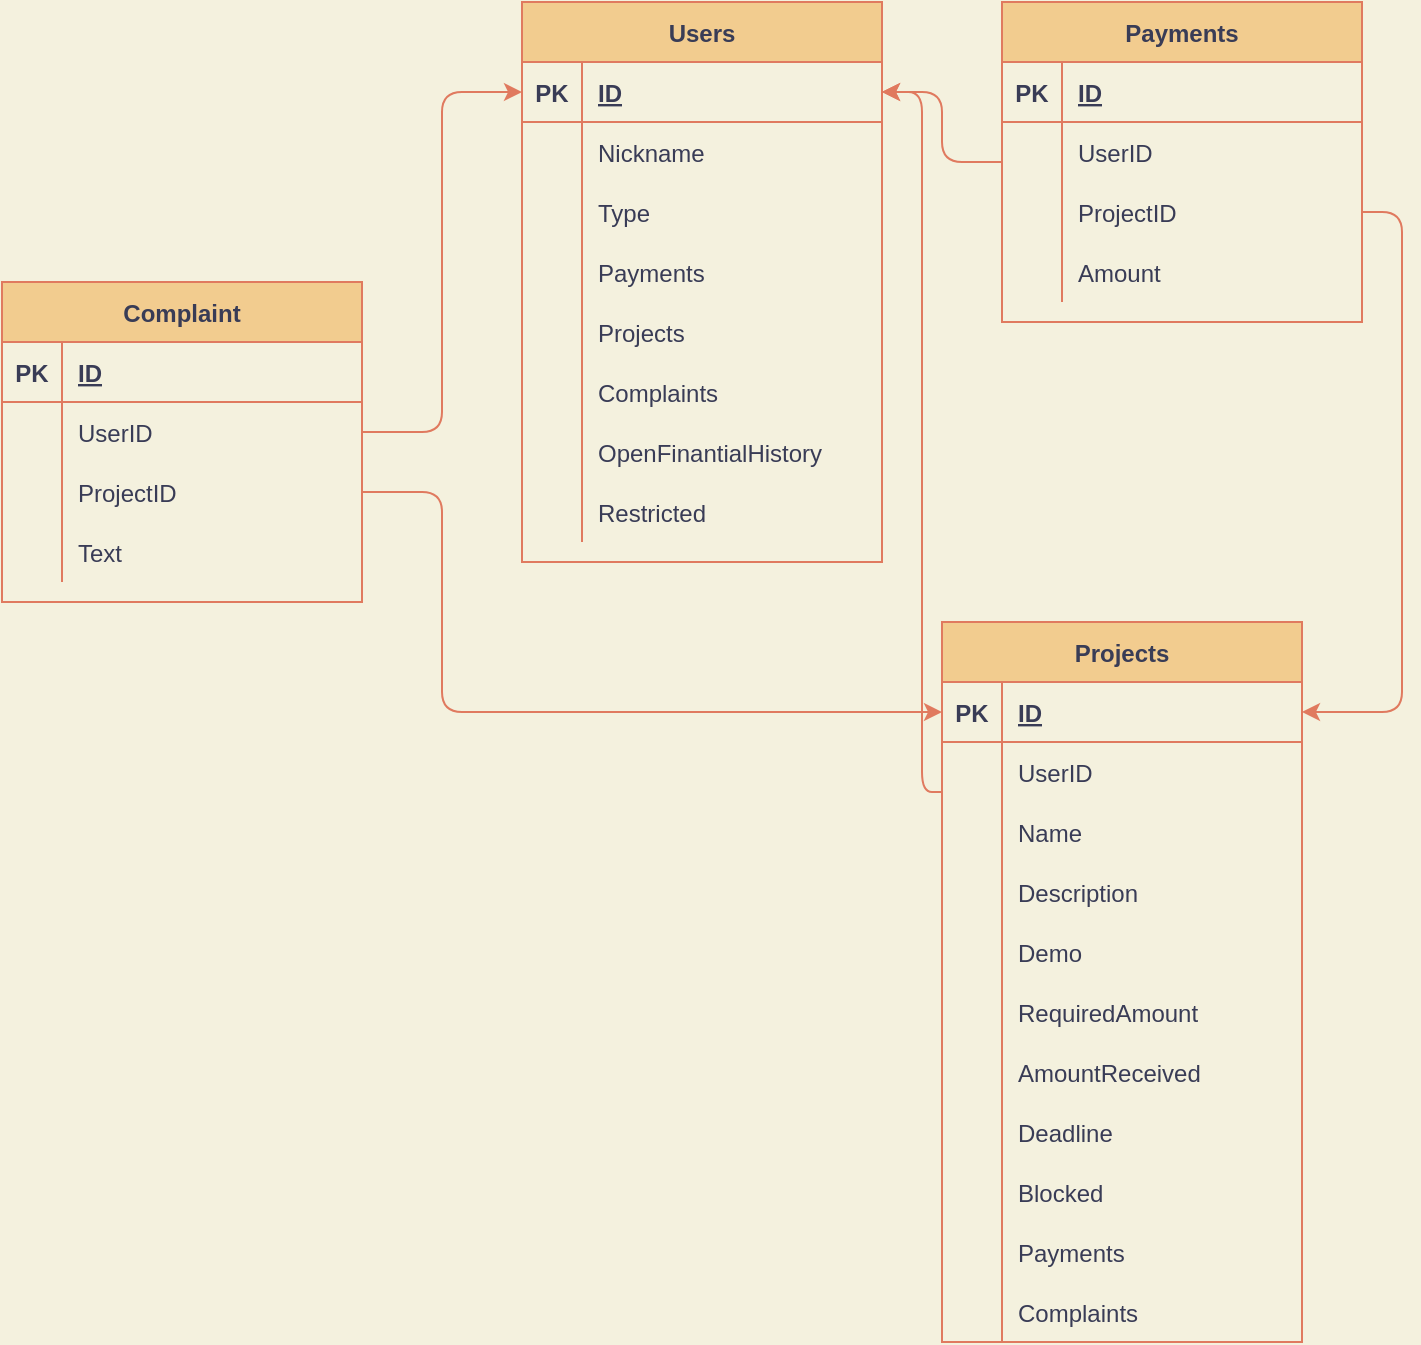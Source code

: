 <mxfile version="15.4.0" type="device"><diagram id="lL2KecHEoqLXDaEP8oUl" name="Страница 1"><mxGraphModel dx="852" dy="494" grid="1" gridSize="10" guides="1" tooltips="1" connect="1" arrows="1" fold="1" page="1" pageScale="1" pageWidth="1000" pageHeight="800" background="#F4F1DE" math="0" shadow="0"><root><mxCell id="0"/><mxCell id="1" parent="0"/><mxCell id="gk1wdXyeC8ZPCCCsD1zB-1" value="Users" style="shape=table;startSize=30;container=1;collapsible=1;childLayout=tableLayout;fixedRows=1;rowLines=0;fontStyle=1;align=center;resizeLast=1;fillColor=#F2CC8F;strokeColor=#E07A5F;fontColor=#393C56;" parent="1" vertex="1"><mxGeometry x="290" y="10" width="180" height="280" as="geometry"/></mxCell><mxCell id="gk1wdXyeC8ZPCCCsD1zB-2" value="" style="shape=partialRectangle;collapsible=0;dropTarget=0;pointerEvents=0;fillColor=none;top=0;left=0;bottom=1;right=0;points=[[0,0.5],[1,0.5]];portConstraint=eastwest;strokeColor=#E07A5F;fontColor=#393C56;" parent="gk1wdXyeC8ZPCCCsD1zB-1" vertex="1"><mxGeometry y="30" width="180" height="30" as="geometry"/></mxCell><mxCell id="gk1wdXyeC8ZPCCCsD1zB-3" value="PK" style="shape=partialRectangle;connectable=0;fillColor=none;top=0;left=0;bottom=0;right=0;fontStyle=1;overflow=hidden;strokeColor=#E07A5F;fontColor=#393C56;" parent="gk1wdXyeC8ZPCCCsD1zB-2" vertex="1"><mxGeometry width="30" height="30" as="geometry"><mxRectangle width="30" height="30" as="alternateBounds"/></mxGeometry></mxCell><mxCell id="gk1wdXyeC8ZPCCCsD1zB-4" value="ID" style="shape=partialRectangle;connectable=0;fillColor=none;top=0;left=0;bottom=0;right=0;align=left;spacingLeft=6;fontStyle=5;overflow=hidden;strokeColor=#E07A5F;fontColor=#393C56;" parent="gk1wdXyeC8ZPCCCsD1zB-2" vertex="1"><mxGeometry x="30" width="150" height="30" as="geometry"><mxRectangle width="150" height="30" as="alternateBounds"/></mxGeometry></mxCell><mxCell id="gk1wdXyeC8ZPCCCsD1zB-5" value="" style="shape=partialRectangle;collapsible=0;dropTarget=0;pointerEvents=0;fillColor=none;top=0;left=0;bottom=0;right=0;points=[[0,0.5],[1,0.5]];portConstraint=eastwest;strokeColor=#E07A5F;fontColor=#393C56;" parent="gk1wdXyeC8ZPCCCsD1zB-1" vertex="1"><mxGeometry y="60" width="180" height="30" as="geometry"/></mxCell><mxCell id="gk1wdXyeC8ZPCCCsD1zB-6" value="" style="shape=partialRectangle;connectable=0;fillColor=none;top=0;left=0;bottom=0;right=0;editable=1;overflow=hidden;strokeColor=#E07A5F;fontColor=#393C56;" parent="gk1wdXyeC8ZPCCCsD1zB-5" vertex="1"><mxGeometry width="30" height="30" as="geometry"><mxRectangle width="30" height="30" as="alternateBounds"/></mxGeometry></mxCell><mxCell id="gk1wdXyeC8ZPCCCsD1zB-7" value="Nickname" style="shape=partialRectangle;connectable=0;fillColor=none;top=0;left=0;bottom=0;right=0;align=left;spacingLeft=6;overflow=hidden;strokeColor=#E07A5F;fontColor=#393C56;" parent="gk1wdXyeC8ZPCCCsD1zB-5" vertex="1"><mxGeometry x="30" width="150" height="30" as="geometry"><mxRectangle width="150" height="30" as="alternateBounds"/></mxGeometry></mxCell><mxCell id="gk1wdXyeC8ZPCCCsD1zB-17" value="" style="shape=partialRectangle;collapsible=0;dropTarget=0;pointerEvents=0;fillColor=none;top=0;left=0;bottom=0;right=0;points=[[0,0.5],[1,0.5]];portConstraint=eastwest;strokeColor=#E07A5F;fontColor=#393C56;" parent="gk1wdXyeC8ZPCCCsD1zB-1" vertex="1"><mxGeometry y="90" width="180" height="30" as="geometry"/></mxCell><mxCell id="gk1wdXyeC8ZPCCCsD1zB-18" value="" style="shape=partialRectangle;connectable=0;fillColor=none;top=0;left=0;bottom=0;right=0;editable=1;overflow=hidden;strokeColor=#E07A5F;fontColor=#393C56;" parent="gk1wdXyeC8ZPCCCsD1zB-17" vertex="1"><mxGeometry width="30" height="30" as="geometry"><mxRectangle width="30" height="30" as="alternateBounds"/></mxGeometry></mxCell><mxCell id="gk1wdXyeC8ZPCCCsD1zB-19" value="Type" style="shape=partialRectangle;connectable=0;fillColor=none;top=0;left=0;bottom=0;right=0;align=left;spacingLeft=6;overflow=hidden;strokeColor=#E07A5F;fontColor=#393C56;" parent="gk1wdXyeC8ZPCCCsD1zB-17" vertex="1"><mxGeometry x="30" width="150" height="30" as="geometry"><mxRectangle width="150" height="30" as="alternateBounds"/></mxGeometry></mxCell><mxCell id="gk1wdXyeC8ZPCCCsD1zB-20" value="" style="shape=partialRectangle;collapsible=0;dropTarget=0;pointerEvents=0;fillColor=none;top=0;left=0;bottom=0;right=0;points=[[0,0.5],[1,0.5]];portConstraint=eastwest;strokeColor=#E07A5F;fontColor=#393C56;" parent="gk1wdXyeC8ZPCCCsD1zB-1" vertex="1"><mxGeometry y="120" width="180" height="30" as="geometry"/></mxCell><mxCell id="gk1wdXyeC8ZPCCCsD1zB-21" value="" style="shape=partialRectangle;connectable=0;fillColor=none;top=0;left=0;bottom=0;right=0;editable=1;overflow=hidden;strokeColor=#E07A5F;fontColor=#393C56;" parent="gk1wdXyeC8ZPCCCsD1zB-20" vertex="1"><mxGeometry width="30" height="30" as="geometry"><mxRectangle width="30" height="30" as="alternateBounds"/></mxGeometry></mxCell><mxCell id="gk1wdXyeC8ZPCCCsD1zB-22" value="Payments" style="shape=partialRectangle;connectable=0;fillColor=none;top=0;left=0;bottom=0;right=0;align=left;spacingLeft=6;overflow=hidden;strokeColor=#E07A5F;fontColor=#393C56;" parent="gk1wdXyeC8ZPCCCsD1zB-20" vertex="1"><mxGeometry x="30" width="150" height="30" as="geometry"><mxRectangle width="150" height="30" as="alternateBounds"/></mxGeometry></mxCell><mxCell id="gk1wdXyeC8ZPCCCsD1zB-23" value="" style="shape=partialRectangle;collapsible=0;dropTarget=0;pointerEvents=0;fillColor=none;top=0;left=0;bottom=0;right=0;points=[[0,0.5],[1,0.5]];portConstraint=eastwest;strokeColor=#E07A5F;fontColor=#393C56;" parent="gk1wdXyeC8ZPCCCsD1zB-1" vertex="1"><mxGeometry y="150" width="180" height="30" as="geometry"/></mxCell><mxCell id="gk1wdXyeC8ZPCCCsD1zB-24" value="" style="shape=partialRectangle;connectable=0;fillColor=none;top=0;left=0;bottom=0;right=0;editable=1;overflow=hidden;strokeColor=#E07A5F;fontColor=#393C56;" parent="gk1wdXyeC8ZPCCCsD1zB-23" vertex="1"><mxGeometry width="30" height="30" as="geometry"><mxRectangle width="30" height="30" as="alternateBounds"/></mxGeometry></mxCell><mxCell id="gk1wdXyeC8ZPCCCsD1zB-25" value="Projects" style="shape=partialRectangle;connectable=0;fillColor=none;top=0;left=0;bottom=0;right=0;align=left;spacingLeft=6;overflow=hidden;strokeColor=#E07A5F;fontColor=#393C56;" parent="gk1wdXyeC8ZPCCCsD1zB-23" vertex="1"><mxGeometry x="30" width="150" height="30" as="geometry"><mxRectangle width="150" height="30" as="alternateBounds"/></mxGeometry></mxCell><mxCell id="OUejm_RmadkvLGZbNN4_-1" value="" style="shape=partialRectangle;collapsible=0;dropTarget=0;pointerEvents=0;fillColor=none;top=0;left=0;bottom=0;right=0;points=[[0,0.5],[1,0.5]];portConstraint=eastwest;strokeColor=#E07A5F;fontColor=#393C56;" parent="gk1wdXyeC8ZPCCCsD1zB-1" vertex="1"><mxGeometry y="180" width="180" height="30" as="geometry"/></mxCell><mxCell id="OUejm_RmadkvLGZbNN4_-2" value="" style="shape=partialRectangle;connectable=0;fillColor=none;top=0;left=0;bottom=0;right=0;editable=1;overflow=hidden;strokeColor=#E07A5F;fontColor=#393C56;" parent="OUejm_RmadkvLGZbNN4_-1" vertex="1"><mxGeometry width="30" height="30" as="geometry"><mxRectangle width="30" height="30" as="alternateBounds"/></mxGeometry></mxCell><mxCell id="OUejm_RmadkvLGZbNN4_-3" value="Complaints" style="shape=partialRectangle;connectable=0;fillColor=none;top=0;left=0;bottom=0;right=0;align=left;spacingLeft=6;overflow=hidden;strokeColor=#E07A5F;fontColor=#393C56;" parent="OUejm_RmadkvLGZbNN4_-1" vertex="1"><mxGeometry x="30" width="150" height="30" as="geometry"><mxRectangle width="150" height="30" as="alternateBounds"/></mxGeometry></mxCell><mxCell id="gk1wdXyeC8ZPCCCsD1zB-26" value="" style="shape=partialRectangle;collapsible=0;dropTarget=0;pointerEvents=0;fillColor=none;top=0;left=0;bottom=0;right=0;points=[[0,0.5],[1,0.5]];portConstraint=eastwest;strokeColor=#E07A5F;fontColor=#393C56;" parent="gk1wdXyeC8ZPCCCsD1zB-1" vertex="1"><mxGeometry y="210" width="180" height="30" as="geometry"/></mxCell><mxCell id="gk1wdXyeC8ZPCCCsD1zB-27" value="" style="shape=partialRectangle;connectable=0;fillColor=none;top=0;left=0;bottom=0;right=0;editable=1;overflow=hidden;strokeColor=#E07A5F;fontColor=#393C56;" parent="gk1wdXyeC8ZPCCCsD1zB-26" vertex="1"><mxGeometry width="30" height="30" as="geometry"><mxRectangle width="30" height="30" as="alternateBounds"/></mxGeometry></mxCell><mxCell id="gk1wdXyeC8ZPCCCsD1zB-28" value="OpenFinantialHistory" style="shape=partialRectangle;connectable=0;fillColor=none;top=0;left=0;bottom=0;right=0;align=left;spacingLeft=6;overflow=hidden;strokeColor=#E07A5F;fontColor=#393C56;" parent="gk1wdXyeC8ZPCCCsD1zB-26" vertex="1"><mxGeometry x="30" width="150" height="30" as="geometry"><mxRectangle width="150" height="30" as="alternateBounds"/></mxGeometry></mxCell><mxCell id="gk1wdXyeC8ZPCCCsD1zB-134" value="" style="shape=partialRectangle;collapsible=0;dropTarget=0;pointerEvents=0;fillColor=none;top=0;left=0;bottom=0;right=0;points=[[0,0.5],[1,0.5]];portConstraint=eastwest;strokeColor=#E07A5F;fontColor=#393C56;" parent="gk1wdXyeC8ZPCCCsD1zB-1" vertex="1"><mxGeometry y="240" width="180" height="30" as="geometry"/></mxCell><mxCell id="gk1wdXyeC8ZPCCCsD1zB-135" value="" style="shape=partialRectangle;connectable=0;fillColor=none;top=0;left=0;bottom=0;right=0;editable=1;overflow=hidden;strokeColor=#E07A5F;fontColor=#393C56;" parent="gk1wdXyeC8ZPCCCsD1zB-134" vertex="1"><mxGeometry width="30" height="30" as="geometry"><mxRectangle width="30" height="30" as="alternateBounds"/></mxGeometry></mxCell><mxCell id="gk1wdXyeC8ZPCCCsD1zB-136" value="Restricted" style="shape=partialRectangle;connectable=0;fillColor=none;top=0;left=0;bottom=0;right=0;align=left;spacingLeft=6;overflow=hidden;strokeColor=#E07A5F;fontColor=#393C56;" parent="gk1wdXyeC8ZPCCCsD1zB-134" vertex="1"><mxGeometry x="30" width="150" height="30" as="geometry"><mxRectangle width="150" height="30" as="alternateBounds"/></mxGeometry></mxCell><mxCell id="gk1wdXyeC8ZPCCCsD1zB-164" style="edgeStyle=orthogonalEdgeStyle;curved=0;rounded=1;sketch=0;orthogonalLoop=1;jettySize=auto;html=1;entryX=1;entryY=0.5;entryDx=0;entryDy=0;fontColor=#393C56;strokeColor=#E07A5F;labelBackgroundColor=#F4F1DE;" parent="1" source="gk1wdXyeC8ZPCCCsD1zB-29" target="gk1wdXyeC8ZPCCCsD1zB-2" edge="1"><mxGeometry relative="1" as="geometry"/></mxCell><mxCell id="gk1wdXyeC8ZPCCCsD1zB-29" value="Payments" style="shape=table;startSize=30;container=1;collapsible=1;childLayout=tableLayout;fixedRows=1;rowLines=0;fontStyle=1;align=center;resizeLast=1;fillColor=#F2CC8F;strokeColor=#E07A5F;fontColor=#393C56;" parent="1" vertex="1"><mxGeometry x="530" y="10" width="180" height="160" as="geometry"><mxRectangle x="530" y="10" width="90" height="30" as="alternateBounds"/></mxGeometry></mxCell><mxCell id="gk1wdXyeC8ZPCCCsD1zB-30" value="" style="shape=partialRectangle;collapsible=0;dropTarget=0;pointerEvents=0;fillColor=none;top=0;left=0;bottom=1;right=0;points=[[0,0.5],[1,0.5]];portConstraint=eastwest;strokeColor=#E07A5F;fontColor=#393C56;" parent="gk1wdXyeC8ZPCCCsD1zB-29" vertex="1"><mxGeometry y="30" width="180" height="30" as="geometry"/></mxCell><mxCell id="gk1wdXyeC8ZPCCCsD1zB-31" value="PK" style="shape=partialRectangle;connectable=0;fillColor=none;top=0;left=0;bottom=0;right=0;fontStyle=1;overflow=hidden;strokeColor=#E07A5F;fontColor=#393C56;" parent="gk1wdXyeC8ZPCCCsD1zB-30" vertex="1"><mxGeometry width="30" height="30" as="geometry"><mxRectangle width="30" height="30" as="alternateBounds"/></mxGeometry></mxCell><mxCell id="gk1wdXyeC8ZPCCCsD1zB-32" value="ID" style="shape=partialRectangle;connectable=0;fillColor=none;top=0;left=0;bottom=0;right=0;align=left;spacingLeft=6;fontStyle=5;overflow=hidden;strokeColor=#E07A5F;fontColor=#393C56;" parent="gk1wdXyeC8ZPCCCsD1zB-30" vertex="1"><mxGeometry x="30" width="150" height="30" as="geometry"><mxRectangle width="150" height="30" as="alternateBounds"/></mxGeometry></mxCell><mxCell id="gk1wdXyeC8ZPCCCsD1zB-33" value="" style="shape=partialRectangle;collapsible=0;dropTarget=0;pointerEvents=0;fillColor=none;top=0;left=0;bottom=0;right=0;points=[[0,0.5],[1,0.5]];portConstraint=eastwest;strokeColor=#E07A5F;fontColor=#393C56;" parent="gk1wdXyeC8ZPCCCsD1zB-29" vertex="1"><mxGeometry y="60" width="180" height="30" as="geometry"/></mxCell><mxCell id="gk1wdXyeC8ZPCCCsD1zB-34" value="" style="shape=partialRectangle;connectable=0;fillColor=none;top=0;left=0;bottom=0;right=0;editable=1;overflow=hidden;strokeColor=#E07A5F;fontColor=#393C56;" parent="gk1wdXyeC8ZPCCCsD1zB-33" vertex="1"><mxGeometry width="30" height="30" as="geometry"><mxRectangle width="30" height="30" as="alternateBounds"/></mxGeometry></mxCell><mxCell id="gk1wdXyeC8ZPCCCsD1zB-35" value="UserID" style="shape=partialRectangle;connectable=0;fillColor=none;top=0;left=0;bottom=0;right=0;align=left;spacingLeft=6;overflow=hidden;strokeColor=#E07A5F;fontColor=#393C56;" parent="gk1wdXyeC8ZPCCCsD1zB-33" vertex="1"><mxGeometry x="30" width="150" height="30" as="geometry"><mxRectangle width="150" height="30" as="alternateBounds"/></mxGeometry></mxCell><mxCell id="gk1wdXyeC8ZPCCCsD1zB-36" value="" style="shape=partialRectangle;collapsible=0;dropTarget=0;pointerEvents=0;fillColor=none;top=0;left=0;bottom=0;right=0;points=[[0,0.5],[1,0.5]];portConstraint=eastwest;strokeColor=#E07A5F;fontColor=#393C56;" parent="gk1wdXyeC8ZPCCCsD1zB-29" vertex="1"><mxGeometry y="90" width="180" height="30" as="geometry"/></mxCell><mxCell id="gk1wdXyeC8ZPCCCsD1zB-37" value="" style="shape=partialRectangle;connectable=0;fillColor=none;top=0;left=0;bottom=0;right=0;editable=1;overflow=hidden;strokeColor=#E07A5F;fontColor=#393C56;" parent="gk1wdXyeC8ZPCCCsD1zB-36" vertex="1"><mxGeometry width="30" height="30" as="geometry"><mxRectangle width="30" height="30" as="alternateBounds"/></mxGeometry></mxCell><mxCell id="gk1wdXyeC8ZPCCCsD1zB-38" value="ProjectID" style="shape=partialRectangle;connectable=0;fillColor=none;top=0;left=0;bottom=0;right=0;align=left;spacingLeft=6;overflow=hidden;strokeColor=#E07A5F;fontColor=#393C56;" parent="gk1wdXyeC8ZPCCCsD1zB-36" vertex="1"><mxGeometry x="30" width="150" height="30" as="geometry"><mxRectangle width="150" height="30" as="alternateBounds"/></mxGeometry></mxCell><mxCell id="gk1wdXyeC8ZPCCCsD1zB-39" value="" style="shape=partialRectangle;collapsible=0;dropTarget=0;pointerEvents=0;fillColor=none;top=0;left=0;bottom=0;right=0;points=[[0,0.5],[1,0.5]];portConstraint=eastwest;strokeColor=#E07A5F;fontColor=#393C56;" parent="gk1wdXyeC8ZPCCCsD1zB-29" vertex="1"><mxGeometry y="120" width="180" height="30" as="geometry"/></mxCell><mxCell id="gk1wdXyeC8ZPCCCsD1zB-40" value="" style="shape=partialRectangle;connectable=0;fillColor=none;top=0;left=0;bottom=0;right=0;editable=1;overflow=hidden;strokeColor=#E07A5F;fontColor=#393C56;" parent="gk1wdXyeC8ZPCCCsD1zB-39" vertex="1"><mxGeometry width="30" height="30" as="geometry"><mxRectangle width="30" height="30" as="alternateBounds"/></mxGeometry></mxCell><mxCell id="gk1wdXyeC8ZPCCCsD1zB-41" value="Amount" style="shape=partialRectangle;connectable=0;fillColor=none;top=0;left=0;bottom=0;right=0;align=left;spacingLeft=6;overflow=hidden;strokeColor=#E07A5F;fontColor=#393C56;" parent="gk1wdXyeC8ZPCCCsD1zB-39" vertex="1"><mxGeometry x="30" width="150" height="30" as="geometry"><mxRectangle width="150" height="30" as="alternateBounds"/></mxGeometry></mxCell><mxCell id="gk1wdXyeC8ZPCCCsD1zB-44" value="Projects" style="shape=table;startSize=30;container=1;collapsible=1;childLayout=tableLayout;fixedRows=1;rowLines=0;fontStyle=1;align=center;resizeLast=1;fillColor=#F2CC8F;strokeColor=#E07A5F;fontColor=#393C56;" parent="1" vertex="1"><mxGeometry x="500" y="320" width="180" height="360" as="geometry"/></mxCell><mxCell id="gk1wdXyeC8ZPCCCsD1zB-45" value="" style="shape=partialRectangle;collapsible=0;dropTarget=0;pointerEvents=0;fillColor=none;top=0;left=0;bottom=1;right=0;points=[[0,0.5],[1,0.5]];portConstraint=eastwest;strokeColor=#E07A5F;fontColor=#393C56;" parent="gk1wdXyeC8ZPCCCsD1zB-44" vertex="1"><mxGeometry y="30" width="180" height="30" as="geometry"/></mxCell><mxCell id="gk1wdXyeC8ZPCCCsD1zB-46" value="PK" style="shape=partialRectangle;connectable=0;fillColor=none;top=0;left=0;bottom=0;right=0;fontStyle=1;overflow=hidden;strokeColor=#E07A5F;fontColor=#393C56;" parent="gk1wdXyeC8ZPCCCsD1zB-45" vertex="1"><mxGeometry width="30" height="30" as="geometry"><mxRectangle width="30" height="30" as="alternateBounds"/></mxGeometry></mxCell><mxCell id="gk1wdXyeC8ZPCCCsD1zB-47" value="ID" style="shape=partialRectangle;connectable=0;fillColor=none;top=0;left=0;bottom=0;right=0;align=left;spacingLeft=6;fontStyle=5;overflow=hidden;strokeColor=#E07A5F;fontColor=#393C56;" parent="gk1wdXyeC8ZPCCCsD1zB-45" vertex="1"><mxGeometry x="30" width="150" height="30" as="geometry"><mxRectangle width="150" height="30" as="alternateBounds"/></mxGeometry></mxCell><mxCell id="gk1wdXyeC8ZPCCCsD1zB-105" value="" style="shape=partialRectangle;collapsible=0;dropTarget=0;pointerEvents=0;fillColor=none;top=0;left=0;bottom=0;right=0;points=[[0,0.5],[1,0.5]];portConstraint=eastwest;strokeColor=#E07A5F;fontColor=#393C56;" parent="gk1wdXyeC8ZPCCCsD1zB-44" vertex="1"><mxGeometry y="60" width="180" height="30" as="geometry"/></mxCell><mxCell id="gk1wdXyeC8ZPCCCsD1zB-106" value="" style="shape=partialRectangle;connectable=0;fillColor=none;top=0;left=0;bottom=0;right=0;editable=1;overflow=hidden;strokeColor=#E07A5F;fontColor=#393C56;" parent="gk1wdXyeC8ZPCCCsD1zB-105" vertex="1"><mxGeometry width="30" height="30" as="geometry"><mxRectangle width="30" height="30" as="alternateBounds"/></mxGeometry></mxCell><mxCell id="gk1wdXyeC8ZPCCCsD1zB-107" value="UserID" style="shape=partialRectangle;connectable=0;fillColor=none;top=0;left=0;bottom=0;right=0;align=left;spacingLeft=6;overflow=hidden;strokeColor=#E07A5F;fontColor=#393C56;" parent="gk1wdXyeC8ZPCCCsD1zB-105" vertex="1"><mxGeometry x="30" width="150" height="30" as="geometry"><mxRectangle width="150" height="30" as="alternateBounds"/></mxGeometry></mxCell><mxCell id="gk1wdXyeC8ZPCCCsD1zB-48" value="" style="shape=partialRectangle;collapsible=0;dropTarget=0;pointerEvents=0;fillColor=none;top=0;left=0;bottom=0;right=0;points=[[0,0.5],[1,0.5]];portConstraint=eastwest;strokeColor=#E07A5F;fontColor=#393C56;" parent="gk1wdXyeC8ZPCCCsD1zB-44" vertex="1"><mxGeometry y="90" width="180" height="30" as="geometry"/></mxCell><mxCell id="gk1wdXyeC8ZPCCCsD1zB-49" value="" style="shape=partialRectangle;connectable=0;fillColor=none;top=0;left=0;bottom=0;right=0;editable=1;overflow=hidden;strokeColor=#E07A5F;fontColor=#393C56;" parent="gk1wdXyeC8ZPCCCsD1zB-48" vertex="1"><mxGeometry width="30" height="30" as="geometry"><mxRectangle width="30" height="30" as="alternateBounds"/></mxGeometry></mxCell><mxCell id="gk1wdXyeC8ZPCCCsD1zB-50" value="Name    " style="shape=partialRectangle;connectable=0;fillColor=none;top=0;left=0;bottom=0;right=0;align=left;spacingLeft=6;overflow=hidden;strokeColor=#E07A5F;fontColor=#393C56;" parent="gk1wdXyeC8ZPCCCsD1zB-48" vertex="1"><mxGeometry x="30" width="150" height="30" as="geometry"><mxRectangle width="150" height="30" as="alternateBounds"/></mxGeometry></mxCell><mxCell id="gk1wdXyeC8ZPCCCsD1zB-51" value="" style="shape=partialRectangle;collapsible=0;dropTarget=0;pointerEvents=0;fillColor=none;top=0;left=0;bottom=0;right=0;points=[[0,0.5],[1,0.5]];portConstraint=eastwest;strokeColor=#E07A5F;fontColor=#393C56;" parent="gk1wdXyeC8ZPCCCsD1zB-44" vertex="1"><mxGeometry y="120" width="180" height="30" as="geometry"/></mxCell><mxCell id="gk1wdXyeC8ZPCCCsD1zB-52" value="" style="shape=partialRectangle;connectable=0;fillColor=none;top=0;left=0;bottom=0;right=0;editable=1;overflow=hidden;strokeColor=#E07A5F;fontColor=#393C56;" parent="gk1wdXyeC8ZPCCCsD1zB-51" vertex="1"><mxGeometry width="30" height="30" as="geometry"><mxRectangle width="30" height="30" as="alternateBounds"/></mxGeometry></mxCell><mxCell id="gk1wdXyeC8ZPCCCsD1zB-53" value="Description" style="shape=partialRectangle;connectable=0;fillColor=none;top=0;left=0;bottom=0;right=0;align=left;spacingLeft=6;overflow=hidden;strokeColor=#E07A5F;fontColor=#393C56;" parent="gk1wdXyeC8ZPCCCsD1zB-51" vertex="1"><mxGeometry x="30" width="150" height="30" as="geometry"><mxRectangle width="150" height="30" as="alternateBounds"/></mxGeometry></mxCell><mxCell id="gk1wdXyeC8ZPCCCsD1zB-54" value="" style="shape=partialRectangle;collapsible=0;dropTarget=0;pointerEvents=0;fillColor=none;top=0;left=0;bottom=0;right=0;points=[[0,0.5],[1,0.5]];portConstraint=eastwest;strokeColor=#E07A5F;fontColor=#393C56;" parent="gk1wdXyeC8ZPCCCsD1zB-44" vertex="1"><mxGeometry y="150" width="180" height="30" as="geometry"/></mxCell><mxCell id="gk1wdXyeC8ZPCCCsD1zB-55" value="" style="shape=partialRectangle;connectable=0;fillColor=none;top=0;left=0;bottom=0;right=0;editable=1;overflow=hidden;strokeColor=#E07A5F;fontColor=#393C56;" parent="gk1wdXyeC8ZPCCCsD1zB-54" vertex="1"><mxGeometry width="30" height="30" as="geometry"><mxRectangle width="30" height="30" as="alternateBounds"/></mxGeometry></mxCell><mxCell id="gk1wdXyeC8ZPCCCsD1zB-56" value="Demo" style="shape=partialRectangle;connectable=0;fillColor=none;top=0;left=0;bottom=0;right=0;align=left;spacingLeft=6;overflow=hidden;strokeColor=#E07A5F;fontColor=#393C56;" parent="gk1wdXyeC8ZPCCCsD1zB-54" vertex="1"><mxGeometry x="30" width="150" height="30" as="geometry"><mxRectangle width="150" height="30" as="alternateBounds"/></mxGeometry></mxCell><mxCell id="gk1wdXyeC8ZPCCCsD1zB-57" value="" style="shape=partialRectangle;collapsible=0;dropTarget=0;pointerEvents=0;fillColor=none;top=0;left=0;bottom=0;right=0;points=[[0,0.5],[1,0.5]];portConstraint=eastwest;strokeColor=#E07A5F;fontColor=#393C56;" parent="gk1wdXyeC8ZPCCCsD1zB-44" vertex="1"><mxGeometry y="180" width="180" height="30" as="geometry"/></mxCell><mxCell id="gk1wdXyeC8ZPCCCsD1zB-58" value="" style="shape=partialRectangle;connectable=0;fillColor=none;top=0;left=0;bottom=0;right=0;editable=1;overflow=hidden;strokeColor=#E07A5F;fontColor=#393C56;" parent="gk1wdXyeC8ZPCCCsD1zB-57" vertex="1"><mxGeometry width="30" height="30" as="geometry"><mxRectangle width="30" height="30" as="alternateBounds"/></mxGeometry></mxCell><mxCell id="gk1wdXyeC8ZPCCCsD1zB-59" value="RequiredAmount" style="shape=partialRectangle;connectable=0;fillColor=none;top=0;left=0;bottom=0;right=0;align=left;spacingLeft=6;overflow=hidden;strokeColor=#E07A5F;fontColor=#393C56;" parent="gk1wdXyeC8ZPCCCsD1zB-57" vertex="1"><mxGeometry x="30" width="150" height="30" as="geometry"><mxRectangle width="150" height="30" as="alternateBounds"/></mxGeometry></mxCell><mxCell id="gk1wdXyeC8ZPCCCsD1zB-131" value="" style="shape=partialRectangle;collapsible=0;dropTarget=0;pointerEvents=0;fillColor=none;top=0;left=0;bottom=0;right=0;points=[[0,0.5],[1,0.5]];portConstraint=eastwest;strokeColor=#E07A5F;fontColor=#393C56;" parent="gk1wdXyeC8ZPCCCsD1zB-44" vertex="1"><mxGeometry y="210" width="180" height="30" as="geometry"/></mxCell><mxCell id="gk1wdXyeC8ZPCCCsD1zB-132" value="" style="shape=partialRectangle;connectable=0;fillColor=none;top=0;left=0;bottom=0;right=0;editable=1;overflow=hidden;strokeColor=#E07A5F;fontColor=#393C56;" parent="gk1wdXyeC8ZPCCCsD1zB-131" vertex="1"><mxGeometry width="30" height="30" as="geometry"><mxRectangle width="30" height="30" as="alternateBounds"/></mxGeometry></mxCell><mxCell id="gk1wdXyeC8ZPCCCsD1zB-133" value="AmountReceived" style="shape=partialRectangle;connectable=0;top=0;left=0;bottom=0;right=0;align=left;spacingLeft=6;overflow=hidden;opacity=0;fillColor=#F2CC8F;strokeColor=#E07A5F;fontColor=#393C56;" parent="gk1wdXyeC8ZPCCCsD1zB-131" vertex="1"><mxGeometry x="30" width="150" height="30" as="geometry"><mxRectangle width="150" height="30" as="alternateBounds"/></mxGeometry></mxCell><mxCell id="gk1wdXyeC8ZPCCCsD1zB-60" value="" style="shape=partialRectangle;collapsible=0;dropTarget=0;pointerEvents=0;fillColor=none;top=0;left=0;bottom=0;right=0;points=[[0,0.5],[1,0.5]];portConstraint=eastwest;strokeColor=#E07A5F;fontColor=#393C56;" parent="gk1wdXyeC8ZPCCCsD1zB-44" vertex="1"><mxGeometry y="240" width="180" height="30" as="geometry"/></mxCell><mxCell id="gk1wdXyeC8ZPCCCsD1zB-61" value="" style="shape=partialRectangle;connectable=0;fillColor=none;top=0;left=0;bottom=0;right=0;editable=1;overflow=hidden;strokeColor=#E07A5F;fontColor=#393C56;" parent="gk1wdXyeC8ZPCCCsD1zB-60" vertex="1"><mxGeometry width="30" height="30" as="geometry"><mxRectangle width="30" height="30" as="alternateBounds"/></mxGeometry></mxCell><mxCell id="gk1wdXyeC8ZPCCCsD1zB-62" value="Deadline" style="shape=partialRectangle;connectable=0;fillColor=none;top=0;left=0;bottom=0;right=0;align=left;spacingLeft=6;overflow=hidden;strokeColor=#E07A5F;fontColor=#393C56;" parent="gk1wdXyeC8ZPCCCsD1zB-60" vertex="1"><mxGeometry x="30" width="150" height="30" as="geometry"><mxRectangle width="150" height="30" as="alternateBounds"/></mxGeometry></mxCell><mxCell id="gk1wdXyeC8ZPCCCsD1zB-137" value="" style="shape=partialRectangle;collapsible=0;dropTarget=0;pointerEvents=0;fillColor=none;top=0;left=0;bottom=0;right=0;points=[[0,0.5],[1,0.5]];portConstraint=eastwest;strokeColor=#E07A5F;fontColor=#393C56;" parent="gk1wdXyeC8ZPCCCsD1zB-44" vertex="1"><mxGeometry y="270" width="180" height="30" as="geometry"/></mxCell><mxCell id="gk1wdXyeC8ZPCCCsD1zB-138" value="" style="shape=partialRectangle;connectable=0;fillColor=none;top=0;left=0;bottom=0;right=0;editable=1;overflow=hidden;strokeColor=#E07A5F;fontColor=#393C56;" parent="gk1wdXyeC8ZPCCCsD1zB-137" vertex="1"><mxGeometry width="30" height="30" as="geometry"><mxRectangle width="30" height="30" as="alternateBounds"/></mxGeometry></mxCell><mxCell id="gk1wdXyeC8ZPCCCsD1zB-139" value="Blocked" style="shape=partialRectangle;connectable=0;fillColor=none;top=0;left=0;bottom=0;right=0;align=left;spacingLeft=6;overflow=hidden;strokeColor=#E07A5F;fontColor=#393C56;" parent="gk1wdXyeC8ZPCCCsD1zB-137" vertex="1"><mxGeometry x="30" width="150" height="30" as="geometry"><mxRectangle width="150" height="30" as="alternateBounds"/></mxGeometry></mxCell><mxCell id="gk1wdXyeC8ZPCCCsD1zB-167" value="" style="shape=partialRectangle;collapsible=0;dropTarget=0;pointerEvents=0;fillColor=none;top=0;left=0;bottom=0;right=0;points=[[0,0.5],[1,0.5]];portConstraint=eastwest;strokeColor=#E07A5F;fontColor=#393C56;" parent="gk1wdXyeC8ZPCCCsD1zB-44" vertex="1"><mxGeometry y="300" width="180" height="30" as="geometry"/></mxCell><mxCell id="gk1wdXyeC8ZPCCCsD1zB-168" value="" style="shape=partialRectangle;connectable=0;fillColor=none;top=0;left=0;bottom=0;right=0;editable=1;overflow=hidden;strokeColor=#E07A5F;fontColor=#393C56;" parent="gk1wdXyeC8ZPCCCsD1zB-167" vertex="1"><mxGeometry width="30" height="30" as="geometry"><mxRectangle width="30" height="30" as="alternateBounds"/></mxGeometry></mxCell><mxCell id="gk1wdXyeC8ZPCCCsD1zB-169" value="Payments" style="shape=partialRectangle;connectable=0;top=0;left=0;bottom=0;right=0;align=left;spacingLeft=6;overflow=hidden;opacity=0;fillColor=#F2CC8F;strokeColor=#E07A5F;fontColor=#393C56;" parent="gk1wdXyeC8ZPCCCsD1zB-167" vertex="1"><mxGeometry x="30" width="150" height="30" as="geometry"><mxRectangle width="150" height="30" as="alternateBounds"/></mxGeometry></mxCell><mxCell id="gk1wdXyeC8ZPCCCsD1zB-170" value="" style="shape=partialRectangle;collapsible=0;dropTarget=0;pointerEvents=0;fillColor=none;top=0;left=0;bottom=0;right=0;points=[[0,0.5],[1,0.5]];portConstraint=eastwest;strokeColor=#E07A5F;fontColor=#393C56;" parent="gk1wdXyeC8ZPCCCsD1zB-44" vertex="1"><mxGeometry y="330" width="180" height="30" as="geometry"/></mxCell><mxCell id="gk1wdXyeC8ZPCCCsD1zB-171" value="" style="shape=partialRectangle;connectable=0;fillColor=none;top=0;left=0;bottom=0;right=0;editable=1;overflow=hidden;strokeColor=#E07A5F;fontColor=#393C56;" parent="gk1wdXyeC8ZPCCCsD1zB-170" vertex="1"><mxGeometry width="30" height="30" as="geometry"><mxRectangle width="30" height="30" as="alternateBounds"/></mxGeometry></mxCell><mxCell id="gk1wdXyeC8ZPCCCsD1zB-172" value="Complaints" style="shape=partialRectangle;connectable=0;top=0;left=0;bottom=0;right=0;align=left;spacingLeft=6;overflow=hidden;opacity=0;fillColor=#F2CC8F;strokeColor=#E07A5F;fontColor=#393C56;" parent="gk1wdXyeC8ZPCCCsD1zB-170" vertex="1"><mxGeometry x="30" width="150" height="30" as="geometry"><mxRectangle width="150" height="30" as="alternateBounds"/></mxGeometry></mxCell><mxCell id="gk1wdXyeC8ZPCCCsD1zB-146" value="Complaint" style="shape=table;startSize=30;container=1;collapsible=1;childLayout=tableLayout;fixedRows=1;rowLines=0;fontStyle=1;align=center;resizeLast=1;rounded=0;sketch=0;fontColor=#393C56;strokeColor=#E07A5F;fillColor=#F2CC8F;" parent="1" vertex="1"><mxGeometry x="30" y="150" width="180" height="160" as="geometry"/></mxCell><mxCell id="gk1wdXyeC8ZPCCCsD1zB-147" value="" style="shape=partialRectangle;collapsible=0;dropTarget=0;pointerEvents=0;fillColor=none;top=0;left=0;bottom=1;right=0;points=[[0,0.5],[1,0.5]];portConstraint=eastwest;rounded=0;sketch=0;fontColor=#393C56;strokeColor=#E07A5F;" parent="gk1wdXyeC8ZPCCCsD1zB-146" vertex="1"><mxGeometry y="30" width="180" height="30" as="geometry"/></mxCell><mxCell id="gk1wdXyeC8ZPCCCsD1zB-148" value="PK" style="shape=partialRectangle;connectable=0;fillColor=none;top=0;left=0;bottom=0;right=0;fontStyle=1;overflow=hidden;rounded=0;sketch=0;fontColor=#393C56;strokeColor=#E07A5F;" parent="gk1wdXyeC8ZPCCCsD1zB-147" vertex="1"><mxGeometry width="30" height="30" as="geometry"><mxRectangle width="30" height="30" as="alternateBounds"/></mxGeometry></mxCell><mxCell id="gk1wdXyeC8ZPCCCsD1zB-149" value="ID" style="shape=partialRectangle;connectable=0;fillColor=none;top=0;left=0;bottom=0;right=0;align=left;spacingLeft=6;fontStyle=5;overflow=hidden;rounded=0;sketch=0;fontColor=#393C56;strokeColor=#E07A5F;" parent="gk1wdXyeC8ZPCCCsD1zB-147" vertex="1"><mxGeometry x="30" width="150" height="30" as="geometry"><mxRectangle width="150" height="30" as="alternateBounds"/></mxGeometry></mxCell><mxCell id="gk1wdXyeC8ZPCCCsD1zB-150" value="" style="shape=partialRectangle;collapsible=0;dropTarget=0;pointerEvents=0;fillColor=none;top=0;left=0;bottom=0;right=0;points=[[0,0.5],[1,0.5]];portConstraint=eastwest;rounded=0;sketch=0;fontColor=#393C56;strokeColor=#E07A5F;" parent="gk1wdXyeC8ZPCCCsD1zB-146" vertex="1"><mxGeometry y="60" width="180" height="30" as="geometry"/></mxCell><mxCell id="gk1wdXyeC8ZPCCCsD1zB-151" value="" style="shape=partialRectangle;connectable=0;fillColor=none;top=0;left=0;bottom=0;right=0;editable=1;overflow=hidden;rounded=0;sketch=0;fontColor=#393C56;strokeColor=#E07A5F;" parent="gk1wdXyeC8ZPCCCsD1zB-150" vertex="1"><mxGeometry width="30" height="30" as="geometry"><mxRectangle width="30" height="30" as="alternateBounds"/></mxGeometry></mxCell><mxCell id="gk1wdXyeC8ZPCCCsD1zB-152" value="UserID" style="shape=partialRectangle;connectable=0;fillColor=none;top=0;left=0;bottom=0;right=0;align=left;spacingLeft=6;overflow=hidden;rounded=0;sketch=0;fontColor=#393C56;strokeColor=#E07A5F;" parent="gk1wdXyeC8ZPCCCsD1zB-150" vertex="1"><mxGeometry x="30" width="150" height="30" as="geometry"><mxRectangle width="150" height="30" as="alternateBounds"/></mxGeometry></mxCell><mxCell id="gk1wdXyeC8ZPCCCsD1zB-153" value="" style="shape=partialRectangle;collapsible=0;dropTarget=0;pointerEvents=0;fillColor=none;top=0;left=0;bottom=0;right=0;points=[[0,0.5],[1,0.5]];portConstraint=eastwest;rounded=0;sketch=0;fontColor=#393C56;strokeColor=#E07A5F;" parent="gk1wdXyeC8ZPCCCsD1zB-146" vertex="1"><mxGeometry y="90" width="180" height="30" as="geometry"/></mxCell><mxCell id="gk1wdXyeC8ZPCCCsD1zB-154" value="" style="shape=partialRectangle;connectable=0;fillColor=none;top=0;left=0;bottom=0;right=0;editable=1;overflow=hidden;rounded=0;sketch=0;fontColor=#393C56;strokeColor=#E07A5F;" parent="gk1wdXyeC8ZPCCCsD1zB-153" vertex="1"><mxGeometry width="30" height="30" as="geometry"><mxRectangle width="30" height="30" as="alternateBounds"/></mxGeometry></mxCell><mxCell id="gk1wdXyeC8ZPCCCsD1zB-155" value="ProjectID" style="shape=partialRectangle;connectable=0;fillColor=none;top=0;left=0;bottom=0;right=0;align=left;spacingLeft=6;overflow=hidden;rounded=0;sketch=0;fontColor=#393C56;strokeColor=#E07A5F;" parent="gk1wdXyeC8ZPCCCsD1zB-153" vertex="1"><mxGeometry x="30" width="150" height="30" as="geometry"><mxRectangle width="150" height="30" as="alternateBounds"/></mxGeometry></mxCell><mxCell id="gk1wdXyeC8ZPCCCsD1zB-156" value="" style="shape=partialRectangle;collapsible=0;dropTarget=0;pointerEvents=0;fillColor=none;top=0;left=0;bottom=0;right=0;points=[[0,0.5],[1,0.5]];portConstraint=eastwest;rounded=0;sketch=0;fontColor=#393C56;strokeColor=#E07A5F;" parent="gk1wdXyeC8ZPCCCsD1zB-146" vertex="1"><mxGeometry y="120" width="180" height="30" as="geometry"/></mxCell><mxCell id="gk1wdXyeC8ZPCCCsD1zB-157" value="" style="shape=partialRectangle;connectable=0;fillColor=none;top=0;left=0;bottom=0;right=0;editable=1;overflow=hidden;rounded=0;sketch=0;fontColor=#393C56;strokeColor=#E07A5F;" parent="gk1wdXyeC8ZPCCCsD1zB-156" vertex="1"><mxGeometry width="30" height="30" as="geometry"><mxRectangle width="30" height="30" as="alternateBounds"/></mxGeometry></mxCell><mxCell id="gk1wdXyeC8ZPCCCsD1zB-158" value="Text" style="shape=partialRectangle;connectable=0;fillColor=none;top=0;left=0;bottom=0;right=0;align=left;spacingLeft=6;overflow=hidden;rounded=0;sketch=0;fontColor=#393C56;strokeColor=#E07A5F;" parent="gk1wdXyeC8ZPCCCsD1zB-156" vertex="1"><mxGeometry x="30" width="150" height="30" as="geometry"><mxRectangle width="150" height="30" as="alternateBounds"/></mxGeometry></mxCell><mxCell id="gk1wdXyeC8ZPCCCsD1zB-161" style="edgeStyle=orthogonalEdgeStyle;curved=0;rounded=1;sketch=0;orthogonalLoop=1;jettySize=auto;html=1;entryX=0;entryY=0.5;entryDx=0;entryDy=0;fontColor=#393C56;strokeColor=#E07A5F;labelBackgroundColor=#F4F1DE;" parent="1" source="gk1wdXyeC8ZPCCCsD1zB-150" target="gk1wdXyeC8ZPCCCsD1zB-2" edge="1"><mxGeometry relative="1" as="geometry"/></mxCell><mxCell id="gk1wdXyeC8ZPCCCsD1zB-162" style="edgeStyle=orthogonalEdgeStyle;curved=0;rounded=1;sketch=0;orthogonalLoop=1;jettySize=auto;html=1;entryX=0;entryY=0.5;entryDx=0;entryDy=0;fontColor=#393C56;strokeColor=#E07A5F;labelBackgroundColor=#F4F1DE;" parent="1" source="gk1wdXyeC8ZPCCCsD1zB-153" target="gk1wdXyeC8ZPCCCsD1zB-45" edge="1"><mxGeometry relative="1" as="geometry"><Array as="points"><mxPoint x="250" y="255"/><mxPoint x="250" y="365"/></Array></mxGeometry></mxCell><mxCell id="gk1wdXyeC8ZPCCCsD1zB-163" style="edgeStyle=orthogonalEdgeStyle;curved=0;rounded=1;sketch=0;orthogonalLoop=1;jettySize=auto;html=1;entryX=1;entryY=0.5;entryDx=0;entryDy=0;fontColor=#393C56;strokeColor=#E07A5F;labelBackgroundColor=#F4F1DE;" parent="1" source="gk1wdXyeC8ZPCCCsD1zB-105" target="gk1wdXyeC8ZPCCCsD1zB-2" edge="1"><mxGeometry relative="1" as="geometry"><Array as="points"><mxPoint x="490" y="405"/><mxPoint x="490" y="55"/></Array></mxGeometry></mxCell><mxCell id="gk1wdXyeC8ZPCCCsD1zB-166" style="edgeStyle=orthogonalEdgeStyle;curved=0;rounded=1;sketch=0;orthogonalLoop=1;jettySize=auto;html=1;entryX=1;entryY=0.5;entryDx=0;entryDy=0;fontColor=#393C56;strokeColor=#E07A5F;labelBackgroundColor=#F4F1DE;" parent="1" source="gk1wdXyeC8ZPCCCsD1zB-36" target="gk1wdXyeC8ZPCCCsD1zB-45" edge="1"><mxGeometry relative="1" as="geometry"><Array as="points"><mxPoint x="730" y="115"/><mxPoint x="730" y="365"/></Array></mxGeometry></mxCell></root></mxGraphModel></diagram></mxfile>